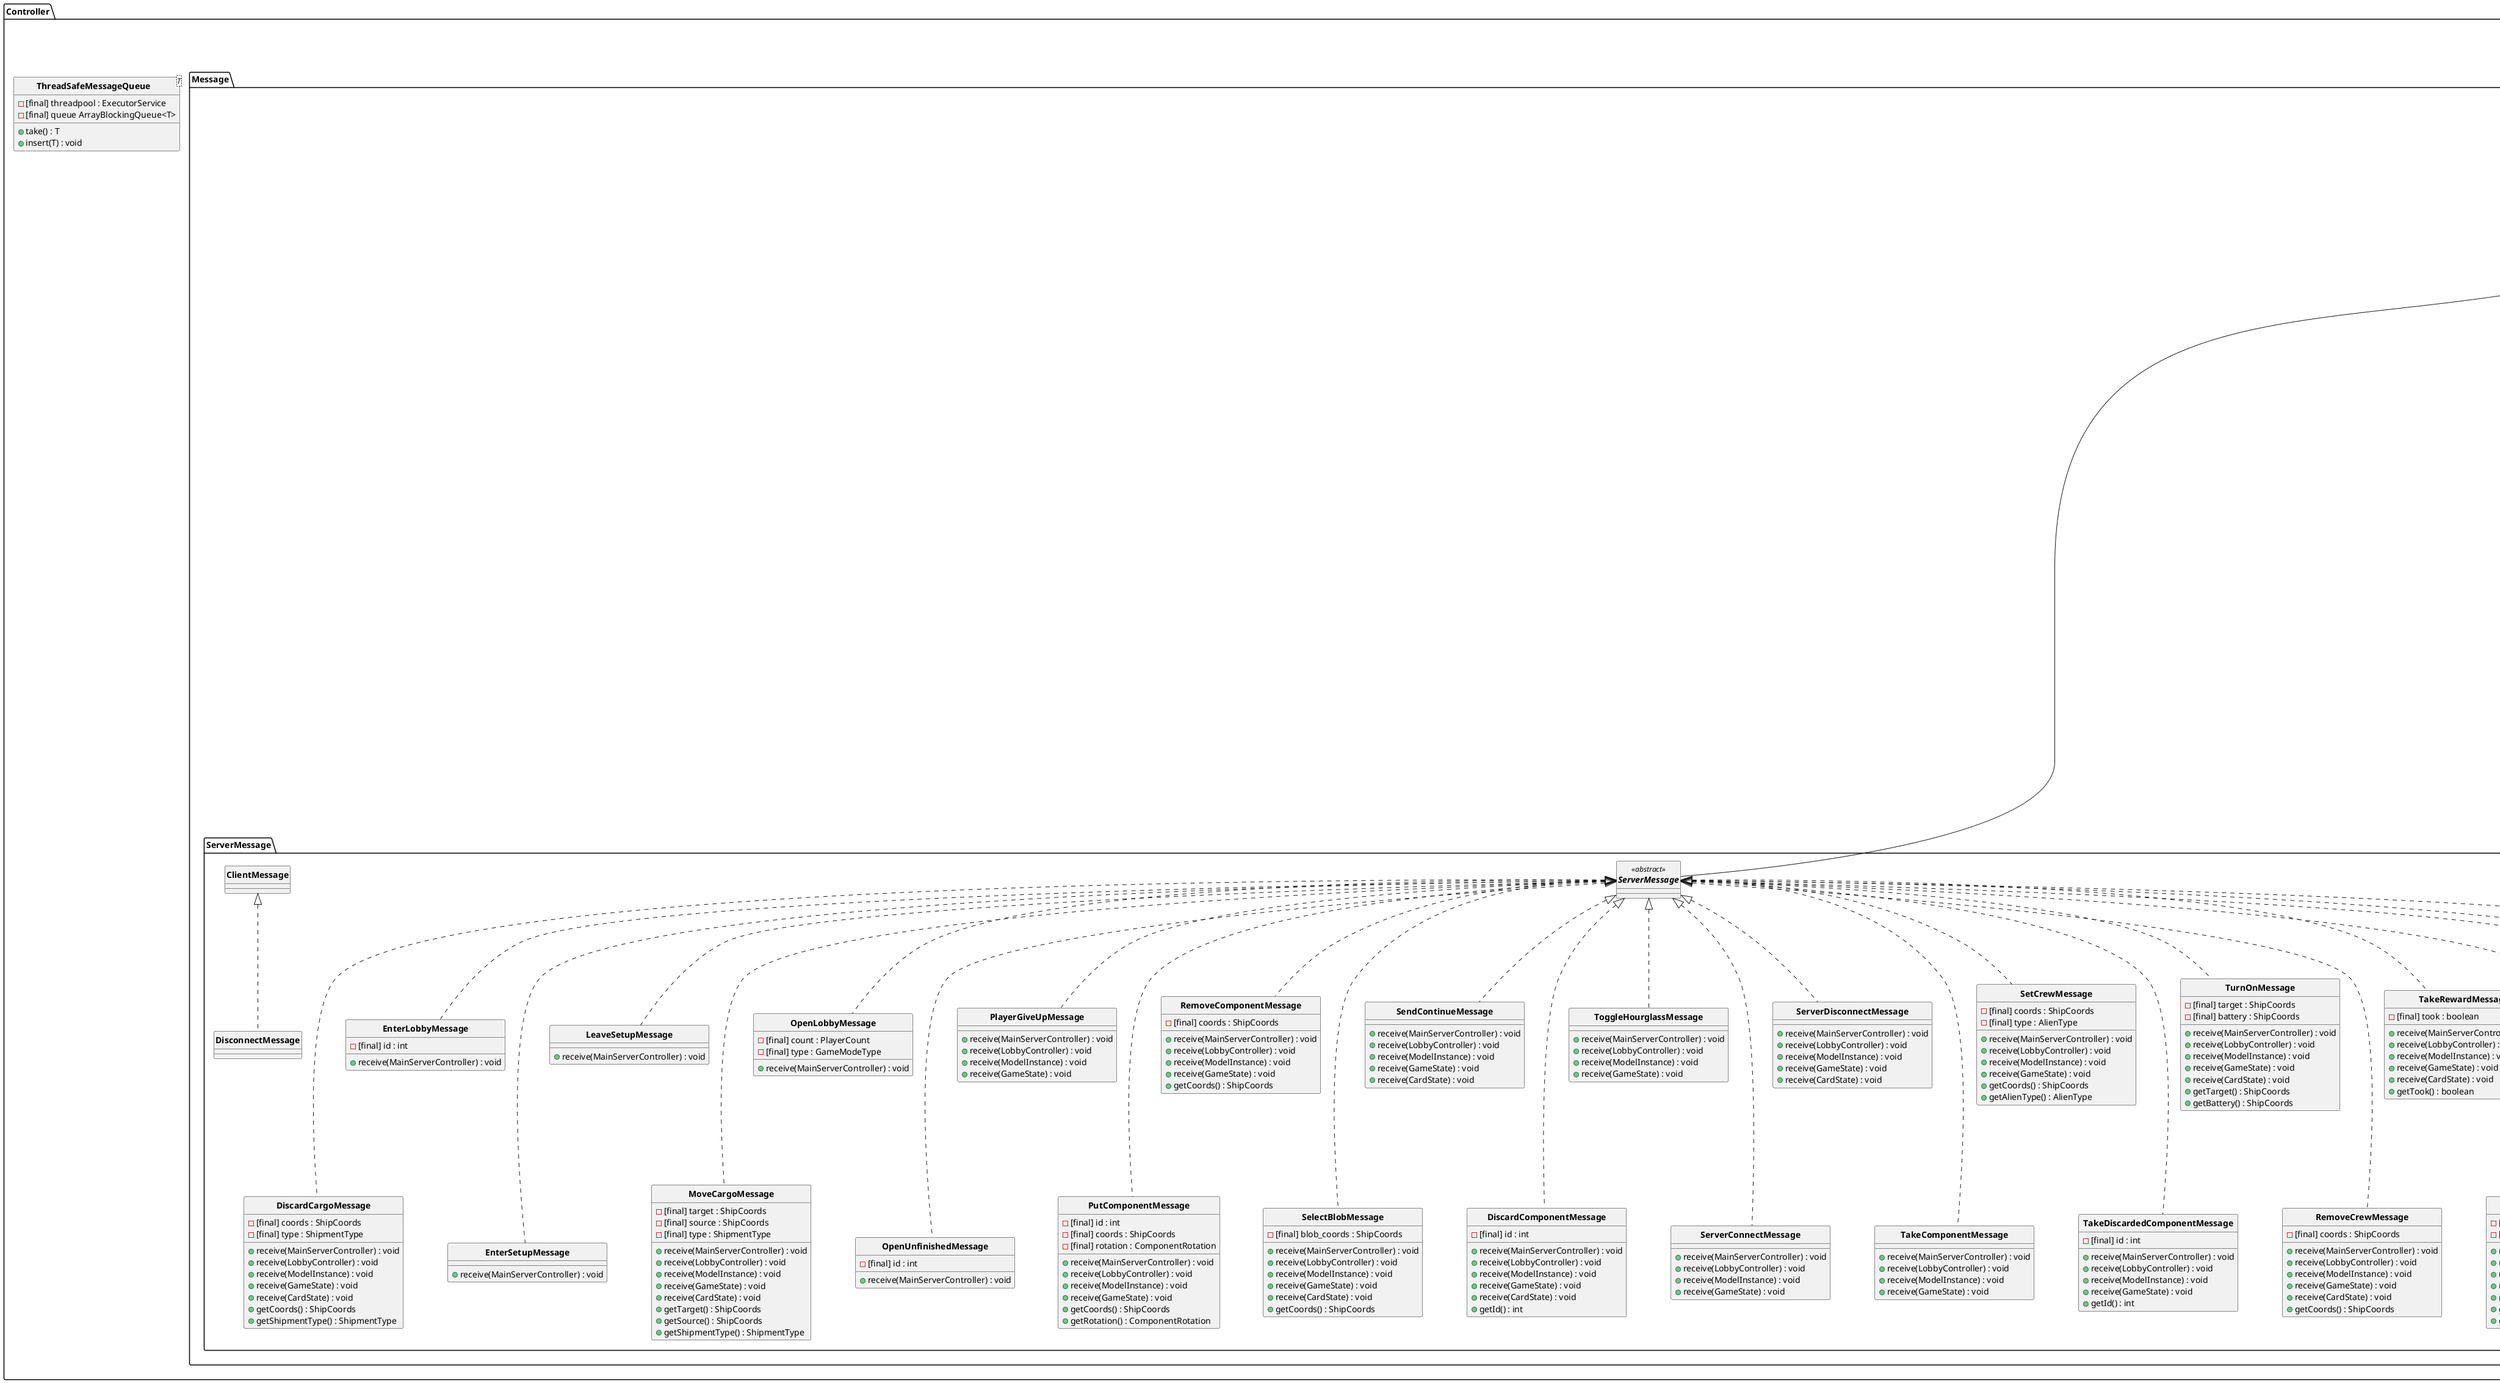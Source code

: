 @startuml controller
hide circle
skinparam classFontStyle bold
skinparam groupInheritance 1
set separator ::
skinparam classAttributeIconSize 12



' format unfinished games: list form
' 1 - game_id - num_players - player_name_0, .. , player_name_num_players-1.

package Controller{

    package Client{

        package Connections {

            interface ServerConnection <<interface>> {
                {method} sendMessage(ServerMessage) : void
                {method} close() : void
                {method} getShutdownHook() : Thread
            }

            ServerConnection ^.. SocketConnection
            class SocketConnection {
                {field} - [final] inqueue : ThreadSafeMessageQueue<ClientMessage)
                {field} - [final] socket : Socket
                {field} - [final] out : ObjectOutputStream
                {field} - [final] in : ObjectInputStream
                {method} + run() : void
                {method} + sendMessage(ServerMessage) : void
                {method} + close() : void
                {method} + getShutdownHook() : Thread
            }

            ServerConnection ^.. RMIConnection
            class RMIConnection {
                {field} - [final] stup RMIClientStub
                {field} - [final] server VirtualServer
                {method} + sendMessage(ServerMessage) : void
                {method} + close() : void
                {method} + getShutdownHook() : Thread
            }

            class RMIClientStub {
                {field} - [transient] [final] inqueue ThreadSafeMessageQueue<ClientMessage>
                {field} - [final] username : String
                {method} + sendMessage(ServerMessage) : void
                {method} + close() : void
                {method} + getUsername() : String
            }

        }

        package State {

            abstract ClientControllerState {
                {field} - [final] controller : ClientController
                {field} - [final] view : ClientView
                {method} # init() : void
                {method} # getNext() : ClientControllerState
                {method} + onClose() : void
                {method} [protected] transition() : void
                {method} [protected] getView() : ClientView
                {method} + setUsername(String) : void
                {method} + connect(String, int, ConnectionType) : void
                {method} + sendMessage(ServerMessage) : void
                {method} + disconnect() : void
            }

            ClientControllerState ^.. ConnectedState
            class ConnectedState {
                {field} - [final] connection : ServerConnection
                {field} - [final] outqueue : ThreadSafeMessageQueue<ServerMessage>
                {field} - [final] username : String
                {field} - [final] consumer_thread : Thread
                {field} - [final] sender_thread : Thread
                {field} - [final] shutdown_hook : Thread
                {field} - [final] input_thread : Thread
                {field} - [final] pingtimer : Timer
                {method} + init() : void
                {method} + getNext() : ClientControllerState
                {method} + onClose() : void
                {method} + sendMessage(ServerMessage) : void
                {method} + disconnect() : void
                {method} + getView() : ClientView
                {method} + getUsername() : String
                {method} + showTextMessage(String) : void
                {method} - startPingTask() : void
                {method} - stopPingTask() : void
                {method} - getPingTask(ConnectedState) : TimerTask
                {method} - ping() : void
                {method} - getShutdownHook() : Thread
            }

            ClientControllerState ^.. ConnectingState
            class ConnectingState {
                {field} - [final] username : String
                {field} - [final] connection : ServerConnection
                {field} - [final] inqueue : ThreadSafeMessageQueue<ServerMessage>
                {method} + init() : void
                {method} + getController() : ClientController
                {method} + getNext() : ClientControllerState
                {method} + connect(String, int, ConnectionType) : void
            }

            ClientControllerState ^.. TitleScreenState
            class TitleScreenState {
                {field} - [final] username : String
                {method} + init() : void
                {method} + getNext() : ClientControllerState
                {method} + setUsername(String) : void
                {method} + exit() : void
                {method} + validateUsername(String) : boolean
            }

            class ClientController {
                {field} - [final] view : ClientView
                {field} - [final] state : ClientControllerState
                {field} - [final] closed : boolean
                {method} + getState() : ClientControllerState
                {method} + setState(ClientControllerState) : void
                {method} + close() : void
                {method} + getClosed() : boolean
                {method} + reset() : void
            }

            class ConsumerThread {
                {field} - [final] state : ConnectedState
                {field} - [final] inqueue : ThreadSafeMessageQueue<ClientMessage>
                {method} + run() : void
            }

            class InputCommandThread {
                {field} - [final] cc : ConnectedState
                {field} - [final] view : ClientView
                {method} + run() : void
            }

            class SenderThread {
                {field} - [final] outqueue : ThreadSafeMessageQueue<ClientMessage>
                {field} - [final] connection : ServerConnection
                {field} - [final] state : ConnectedState
                {method} + run() : void
            }

        }

    }

    package Server{

        package Connections {

            interface ClientConnection <<interface>> {
                {method} sendMessage(ClientMessage) : void
                {method} close() : void
            }

            interface RMIClientConnection <<interface>> {
                {method} getUsername() : String
            }

            interface RMISkeletonProvider <<interface>> {
                {method} accept(RMIClientConnection) : VirtualServer
            }

            interface VirtualServer <<interface>> {
                {method} receiveMessage(ServerMessage) : void
            }

            RMISkeletonProvider ^.. NetworkServer
            class NetworkServer {
                {field} - [final] serverPool : ExecutorService
                {field} - ip : String
                {field} - tcpport : int
                {field} - rmiport : int
                {field} - init : boolean
                {field} - server : ServerSocket
                {method} + init(String, int, int) : void
                {method} + init(String, int) : void
                {method} + startServer() : void
                {method} + run() : void
                {method} + RMICleanup() : Thread
                {method} + TCPCleanup() : Thread
                {method} + accept(RMIClientConnection) : VirtualServer
            }

            VirtualServer ^.. RMIServerStubImpl
            class RMIServerStubImpl {
                {field} - [transient] [final] controller : MainServerController
                {field} - [transient] [final] client : ClientDescriptor
                {method} + receiveMessage(ServerMessage) : void
            }

            ClientConnection ^.. SocketClient
            class SocketClient {
                {field} - [final] socket : Socket
                {field} - [final] out : ObjectOutputStream
                {field} - [final] in : ObjectInputStream
                {field} - setup_timeout : TimerTask
                {field} - username : String
                {method} + setTimeout(TimerTask) : void
                {method} + cancelTimeout() : void
                {method} + getSocket() : Socket
                {method} + run() : void
                {method} + sendMessage(ClientMessage) : void
                {method} + readSetup() : void
                {method} + read() : void
                {method} + close() : void
            }

        }

        class ClientDescriptor{
            {field} - username: String
            {field} - color : PlayerColor
            {field} - disconnected : boolean
            {method} + getUsername() : String
            {method} + getColor() : PlayerColor
            {method} + getDisconnected() : boolean
            {method} + sendMessage(ClientMessage m) : void
        }

    }

    class ThreadSafeMessageQueue<T> {
        {field} - [final] threadpool : ExecutorService
        {field} - [final] queue ArrayBlockingQueue<T>
        {method} + take() : T
        {method} + insert(T) : void
    }

    'TODO creare classe stub per il client.

    Server::Connections::RMIClientConnection .. RMIClientStub

    package Message{

        interface Message <<interface, serializable>>

        Message ^------ ServerMessage::ServerMessage
        package ServerMessage{
            abstract ServerMessage <<abstract>> {

            }

            ServerMessage ^..... DiscardCargoMessage
            class DiscardCargoMessage {
                {field} - [final] coords : ShipCoords
                {field} - [final] type : ShipmentType
                {method} + receive(MainServerController) : void
                {method} + receive(LobbyController) : void
                {method} + receive(ModelInstance) : void
                {method} + receive(GameState) : void
                {method} + receive(CardState) : void
                {method} + getCoords() : ShipCoords
                {method} + getShipmentType() : ShipmentType
            }

            ServerMessage ^... EnterLobbyMessage
            class EnterLobbyMessage {
                {field} - [final] id : int
                {method} + receive(MainServerController) : void
            }

            ServerMessage ^..... EnterSetupMessage
            class EnterSetupMessage {
                {method} + receive(MainServerController) : void
            }

            ServerMessage ^... LeaveSetupMessage
            class LeaveSetupMessage {
                {method} + receive(MainServerController) : void
            }

            ServerMessage ^..... MoveCargoMessage
            class MoveCargoMessage {
                {field} - [final] target : ShipCoords
                {field} - [final] source : ShipCoords
                {field} - [final] type : ShipmentType
                {method} + receive(MainServerController) : void
                {method} + receive(LobbyController) : void
                {method} + receive(ModelInstance) : void
                {method} + receive(GameState) : void
                {method} + receive(CardState) : void
                {method} + getTarget() : ShipCoords
                {method} + getSource() : ShipCoords
                {method} + getShipmentType() : ShipmentType
            }

            ServerMessage ^... OpenLobbyMessage
            class OpenLobbyMessage {
                {field} - [final] count : PlayerCount
                {field} - [final] type : GameModeType
                {method} + receive(MainServerController) : void
            }

            ServerMessage ^..... OpenUnfinishedMessage
            class OpenUnfinishedMessage {
                {field} - [final] id : int
                {method} + receive(MainServerController) : void
            }

            ServerMessage ^... PlayerGiveUpMessage
            class PlayerGiveUpMessage {
                {method} + receive(MainServerController) : void
                {method} + receive(LobbyController) : void
                {method} + receive(ModelInstance) : void
                {method} + receive(GameState) : void
            }

            ServerMessage ^..... PutComponentMessage
            class PutComponentMessage {
                {field} - [final] id : int
                {field} - [final] coords : ShipCoords
                {field} - [final] rotation : ComponentRotation
                {method} + receive(MainServerController) : void
                {method} + receive(LobbyController) : void
                {method} + receive(ModelInstance) : void
                {method} + receive(GameState) : void
                {method} + getCoords() : ShipCoords
                {method} + getRotation() : ComponentRotation
            }

            ServerMessage ^... RemoveComponentMessage
            class RemoveComponentMessage {
                {field} - [final] coords : ShipCoords
                {method} + receive(MainServerController) : void
                {method} + receive(LobbyController) : void
                {method} + receive(ModelInstance) : void
                {method} + receive(GameState) : void
                {method} + getCoords() : ShipCoords
            }

            ServerMessage ^..... SelectBlobMessage
            class SelectBlobMessage {
                {field} - [final] blob_coords : ShipCoords
                {method} + receive(MainServerController) : void
                {method} + receive(LobbyController) : void
                {method} + receive(ModelInstance) : void
                {method} + receive(GameState) : void
                {method} + receive(CardState) : void
                {method} + getCoords() : ShipCoords
            }

            ServerMessage ^... SendContinueMessage
            class SendContinueMessage {
                {method} + receive(MainServerController) : void
                {method} + receive(LobbyController) : void
                {method} + receive(ModelInstance) : void
                {method} + receive(GameState) : void
                {method} + receive(CardState) : void
            }

            ServerMessage ^..... DiscardComponentMessage
            class DiscardComponentMessage{
                {field} - [final] id : int
                {method} + receive(MainServerController) : void
                {method} + receive(LobbyController) : void
                {method} + receive(ModelInstance) : void
                {method} + receive(GameState) : void
                {method} + receive(CardState) : void
                {method} + getId() : int
            }

            ServerMessage ^... ToggleHourglassMessage
            class ToggleHourglassMessage{
                {method} + receive(MainServerController) : void
                {method} + receive(LobbyController) : void
                {method} + receive(ModelInstance) : void
                {method} + receive(GameState) : void
            }

            ServerMessage ^..... ServerConnectMessage
            class ServerConnectMessage {
                {method} + receive(MainServerController) : void
                {method} + receive(LobbyController) : void
                {method} + receive(ModelInstance) : void
                {method} + receive(GameState) : void
            }

            ServerMessage ^... ServerDisconnectMessage
            class ServerDisconnectMessage {
                {method} + receive(MainServerController) : void
                {method} + receive(LobbyController) : void
                {method} + receive(ModelInstance) : void
                {method} + receive(GameState) : void
                {method} + receive(CardState) : void
            }

            ServerMessage ^..... TakeComponentMessage
            class TakeComponentMessage {
                {method} + receive(MainServerController) : void
                {method} + receive(LobbyController) : void
                {method} + receive(ModelInstance) : void
                {method} + receive(GameState) : void
            }

            ServerMessage ^... SetCrewMessage
            class SetCrewMessage{
                {field} - [final] coords : ShipCoords
                {field} - [final] type : AlienType
                {method} + receive(MainServerController) : void
                {method} + receive(LobbyController) : void
                {method} + receive(ModelInstance) : void
                {method} + receive(GameState) : void
                {method} + getCoords() : ShipCoords
                {method} + getAlienType() : AlienType
            }

            ServerMessage ^..... TakeDiscardedComponentMessage
            class TakeDiscardedComponentMessage {
                {field} - [final] id : int
                {method} + receive(MainServerController) : void
                {method} + receive(LobbyController) : void
                {method} + receive(ModelInstance) : void
                {method} + receive(GameState) : void
                {method} + getId() : int
            }

            ServerMessage ^... TurnOnMessage
            class TurnOnMessage{
                {field} - [final] target : ShipCoords
                {field} - [final] battery : ShipCoords
                {method} + receive(MainServerController) : void
                {method} + receive(LobbyController) : void
                {method} + receive(ModelInstance) : void
                {method} + receive(GameState) : void
                {method} + receive(CardState) : void
                {method} + getTarget() : ShipCoords
                {method} + getBattery() : ShipCoords
            }
            
            ServerMessage ^..... RemoveCrewMessage
            class RemoveCrewMessage{
                {field} - [final] coords : ShipCoords
                {method} + receive(MainServerController) : void
                {method} + receive(LobbyController) : void
                {method} + receive(ModelInstance) : void
                {method} + receive(GameState) : void
                {method} + receive(CardState) : void
                {method} + getCoords() : ShipCoords
            }

            ServerMessage ^... TakeRewardMessage
            class TakeRewardMessage {
                {field} - [final] took : boolean
                {method} + receive(MainServerController) : void
                {method} + receive(LobbyController) : void
                {method} + receive(ModelInstance) : void
                {method} + receive(GameState) : void
                {method} + receive(CardState) : void
                {method} + getTook() : boolean
            }

            ServerMessage ^..... TakeCargoMessage
            class TakeCargoMessage{
                {field} - [final] coords : ShipCoords
                {field} - [final] type : ShipmentType
                {method} + receive(MainServerController) : void
                {method} + receive(LobbyController) : void
                {method} + receive(ModelInstance) : void
                {method} + receive(GameState) : void
                {method} + receive(CardState) : void
                {method} + getCoords() : ShipCoords
                {method} + getShipmentType() : ShipmentType
            }

            ServerMessage ^... SelectLandingMessage
            class SelectLandingMessage {
                {field} - [final] id : int
                {method} + receive(MainServerController) : void
                {method} + receive(LobbyController) : void
                {method} + receive(ModelInstance) : void
                {method} + receive(GameState) : void
                {method} + receive(CardState) : void
                {method} + getId() : int
            }

            ServerMessage ^..... UsernameSetupMessage
            class UsernameSetupMessage {
                {field} - [final] username : String
                {method} + receive(MainServerController) : void
                {method} + getUsername() : String
            }

            ServerMessage ^... PingMessage
            class PingMessage{
                {method} + receive(MainServerController) : void
                {method} + receive(LobbyController) : void
            }

        }

        Message ^-- ClientMessage::ClientMessage
        package ClientMessage {

            abstract ClientMessage <<abstract>> {
                {method} + [abstract] receive(ConnectedState) : void
            }

            ClientMessage ^... ClientDisconnectMessage
            class ClientDisconnectMessage {
                {method} + [abstract] receive(ConnectedState) : void
            }

            class NotifyStateUpdateMessage {
                {field} - [final] state : ClientState
                {method} + [abstract] receive(ConnectedState) : void
            }

            ClientMessage ^..... ViewMessage
            class ViewMessage{
                {field} - [final] message : String
                {method} + [abstract] receive(ConnectedState) : void
            }

        }

        ServerMessage::ClientMessage^... ServerMessage::DisconnectMessage
        
        ClientMessage::ClientMessage^... ClientMessage::DisconnectMessage
        
    }

}
@enduml



